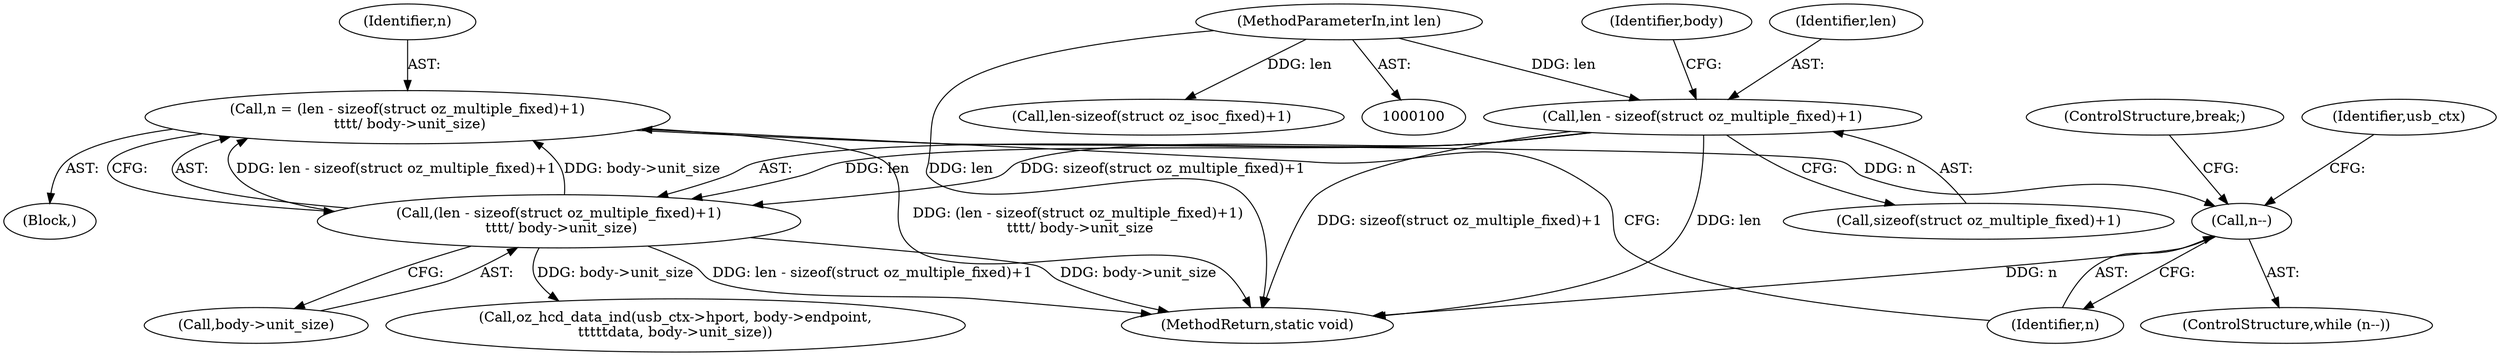 digraph "1_linux_04bf464a5dfd9ade0dda918e44366c2c61fce80b@integer" {
"1000131" [label="(Call,n = (len - sizeof(struct oz_multiple_fixed)+1)\n \t\t\t\t/ body->unit_size)"];
"1000133" [label="(Call,(len - sizeof(struct oz_multiple_fixed)+1)\n \t\t\t\t/ body->unit_size)"];
"1000134" [label="(Call,len - sizeof(struct oz_multiple_fixed)+1)"];
"1000103" [label="(MethodParameterIn,int len)"];
"1000144" [label="(Call,n--)"];
"1000227" [label="(MethodReturn,static void)"];
"1000140" [label="(Call,body->unit_size)"];
"1000134" [label="(Call,len - sizeof(struct oz_multiple_fixed)+1)"];
"1000132" [label="(Identifier,n)"];
"1000143" [label="(ControlStructure,while (n--))"];
"1000144" [label="(Call,n--)"];
"1000136" [label="(Call,sizeof(struct oz_multiple_fixed)+1)"];
"1000135" [label="(Identifier,len)"];
"1000103" [label="(MethodParameterIn,int len)"];
"1000149" [label="(Identifier,usb_ctx)"];
"1000145" [label="(Identifier,n)"];
"1000133" [label="(Call,(len - sizeof(struct oz_multiple_fixed)+1)\n \t\t\t\t/ body->unit_size)"];
"1000163" [label="(ControlStructure,break;)"];
"1000141" [label="(Identifier,body)"];
"1000175" [label="(Call,len-sizeof(struct oz_isoc_fixed)+1)"];
"1000147" [label="(Call,oz_hcd_data_ind(usb_ctx->hport, body->endpoint,\n\t\t\t\t\tdata, body->unit_size))"];
"1000117" [label="(Block,)"];
"1000131" [label="(Call,n = (len - sizeof(struct oz_multiple_fixed)+1)\n \t\t\t\t/ body->unit_size)"];
"1000131" -> "1000117"  [label="AST: "];
"1000131" -> "1000133"  [label="CFG: "];
"1000132" -> "1000131"  [label="AST: "];
"1000133" -> "1000131"  [label="AST: "];
"1000145" -> "1000131"  [label="CFG: "];
"1000131" -> "1000227"  [label="DDG: (len - sizeof(struct oz_multiple_fixed)+1)\n \t\t\t\t/ body->unit_size"];
"1000133" -> "1000131"  [label="DDG: len - sizeof(struct oz_multiple_fixed)+1"];
"1000133" -> "1000131"  [label="DDG: body->unit_size"];
"1000131" -> "1000144"  [label="DDG: n"];
"1000133" -> "1000140"  [label="CFG: "];
"1000134" -> "1000133"  [label="AST: "];
"1000140" -> "1000133"  [label="AST: "];
"1000133" -> "1000227"  [label="DDG: body->unit_size"];
"1000133" -> "1000227"  [label="DDG: len - sizeof(struct oz_multiple_fixed)+1"];
"1000134" -> "1000133"  [label="DDG: len"];
"1000134" -> "1000133"  [label="DDG: sizeof(struct oz_multiple_fixed)+1"];
"1000133" -> "1000147"  [label="DDG: body->unit_size"];
"1000134" -> "1000136"  [label="CFG: "];
"1000135" -> "1000134"  [label="AST: "];
"1000136" -> "1000134"  [label="AST: "];
"1000141" -> "1000134"  [label="CFG: "];
"1000134" -> "1000227"  [label="DDG: len"];
"1000134" -> "1000227"  [label="DDG: sizeof(struct oz_multiple_fixed)+1"];
"1000103" -> "1000134"  [label="DDG: len"];
"1000103" -> "1000100"  [label="AST: "];
"1000103" -> "1000227"  [label="DDG: len"];
"1000103" -> "1000175"  [label="DDG: len"];
"1000144" -> "1000143"  [label="AST: "];
"1000144" -> "1000145"  [label="CFG: "];
"1000145" -> "1000144"  [label="AST: "];
"1000149" -> "1000144"  [label="CFG: "];
"1000163" -> "1000144"  [label="CFG: "];
"1000144" -> "1000227"  [label="DDG: n"];
}
